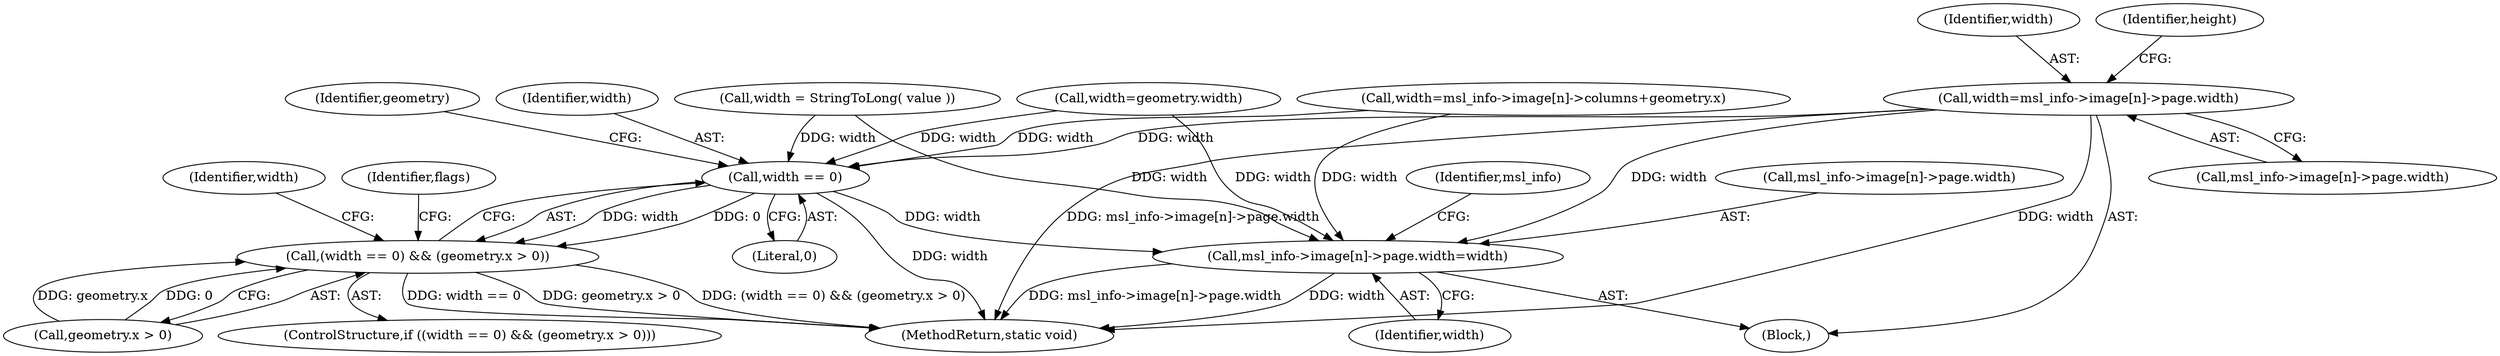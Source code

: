 digraph "0_ImageMagick_56d6e20de489113617cbbddaf41e92600a34db22@array" {
"1013187" [label="(Call,width=msl_info->image[n]->page.width)"];
"1013394" [label="(Call,width == 0)"];
"1013393" [label="(Call,(width == 0) && (geometry.x > 0))"];
"1013543" [label="(Call,msl_info->image[n]->page.width=width)"];
"1013392" [label="(ControlStructure,if ((width == 0) && (geometry.x > 0)))"];
"1013189" [label="(Call,msl_info->image[n]->page.width)"];
"1013403" [label="(Identifier,width)"];
"1013553" [label="(Identifier,width)"];
"1013393" [label="(Call,(width == 0) && (geometry.x > 0))"];
"1013396" [label="(Literal,0)"];
"1013544" [label="(Call,msl_info->image[n]->page.width)"];
"1013399" [label="(Identifier,geometry)"];
"1013559" [label="(Identifier,msl_info)"];
"1013394" [label="(Call,width == 0)"];
"1013187" [label="(Call,width=msl_info->image[n]->page.width)"];
"1013188" [label="(Identifier,width)"];
"1013199" [label="(Identifier,height)"];
"1013339" [label="(Call,width=geometry.width)"];
"1013397" [label="(Call,geometry.x > 0)"];
"1013486" [label="(Call,width = StringToLong( value ))"];
"1013543" [label="(Call,msl_info->image[n]->page.width=width)"];
"1013395" [label="(Identifier,width)"];
"1013186" [label="(Block,)"];
"1019610" [label="(MethodReturn,static void)"];
"1013418" [label="(Identifier,flags)"];
"1013402" [label="(Call,width=msl_info->image[n]->columns+geometry.x)"];
"1013187" -> "1013186"  [label="AST: "];
"1013187" -> "1013189"  [label="CFG: "];
"1013188" -> "1013187"  [label="AST: "];
"1013189" -> "1013187"  [label="AST: "];
"1013199" -> "1013187"  [label="CFG: "];
"1013187" -> "1019610"  [label="DDG: msl_info->image[n]->page.width"];
"1013187" -> "1019610"  [label="DDG: width"];
"1013187" -> "1013394"  [label="DDG: width"];
"1013187" -> "1013543"  [label="DDG: width"];
"1013394" -> "1013393"  [label="AST: "];
"1013394" -> "1013396"  [label="CFG: "];
"1013395" -> "1013394"  [label="AST: "];
"1013396" -> "1013394"  [label="AST: "];
"1013399" -> "1013394"  [label="CFG: "];
"1013393" -> "1013394"  [label="CFG: "];
"1013394" -> "1019610"  [label="DDG: width"];
"1013394" -> "1013393"  [label="DDG: width"];
"1013394" -> "1013393"  [label="DDG: 0"];
"1013339" -> "1013394"  [label="DDG: width"];
"1013486" -> "1013394"  [label="DDG: width"];
"1013402" -> "1013394"  [label="DDG: width"];
"1013394" -> "1013543"  [label="DDG: width"];
"1013393" -> "1013392"  [label="AST: "];
"1013393" -> "1013397"  [label="CFG: "];
"1013397" -> "1013393"  [label="AST: "];
"1013403" -> "1013393"  [label="CFG: "];
"1013418" -> "1013393"  [label="CFG: "];
"1013393" -> "1019610"  [label="DDG: width == 0"];
"1013393" -> "1019610"  [label="DDG: geometry.x > 0"];
"1013393" -> "1019610"  [label="DDG: (width == 0) && (geometry.x > 0)"];
"1013397" -> "1013393"  [label="DDG: geometry.x"];
"1013397" -> "1013393"  [label="DDG: 0"];
"1013543" -> "1013186"  [label="AST: "];
"1013543" -> "1013553"  [label="CFG: "];
"1013544" -> "1013543"  [label="AST: "];
"1013553" -> "1013543"  [label="AST: "];
"1013559" -> "1013543"  [label="CFG: "];
"1013543" -> "1019610"  [label="DDG: width"];
"1013543" -> "1019610"  [label="DDG: msl_info->image[n]->page.width"];
"1013339" -> "1013543"  [label="DDG: width"];
"1013486" -> "1013543"  [label="DDG: width"];
"1013402" -> "1013543"  [label="DDG: width"];
}
